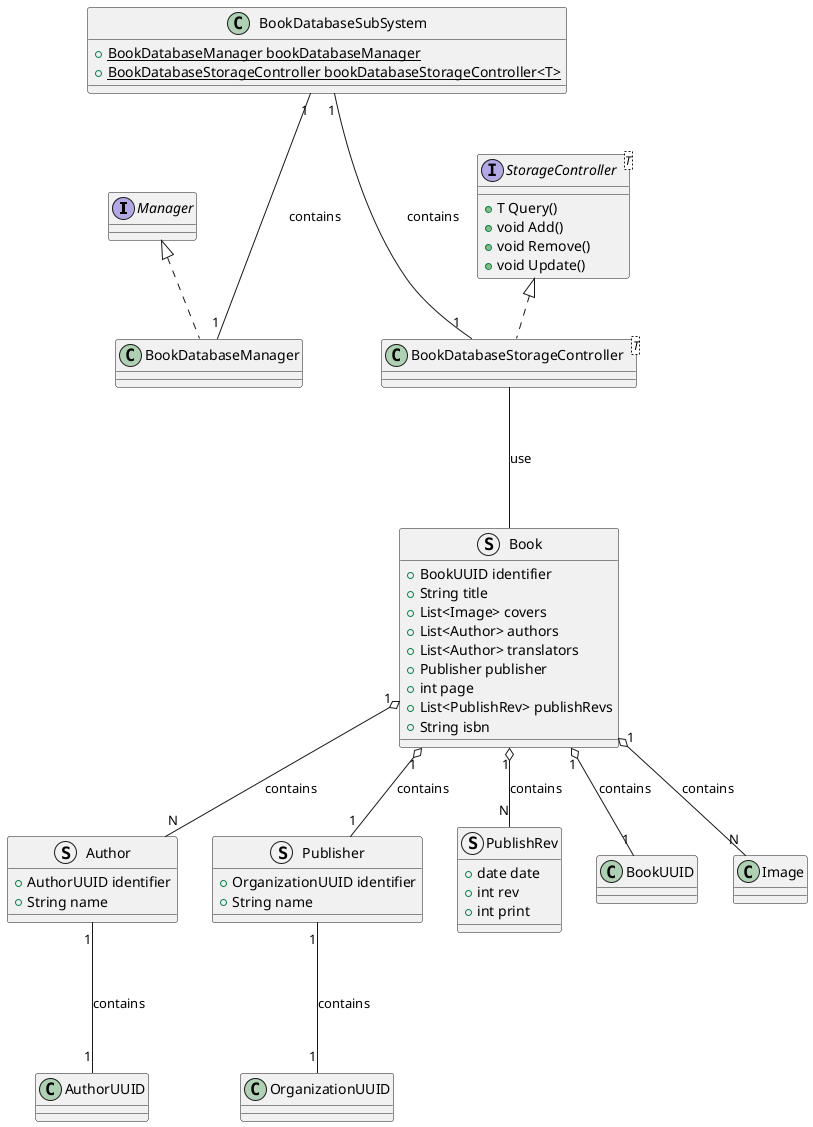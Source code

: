@startuml
Interface Manager
Interface StorageController<T> {
    + T Query()
    + void Add()
    + void Remove()
    + void Update()
}

struct Author {
    + AuthorUUID identifier
    + String name
}
Author "1" --- "1" AuthorUUID : contains

struct Publisher {
    + OrganizationUUID identifier
    + String name
}
Publisher "1" --- "1" OrganizationUUID : contains

struct PublishRev {
    + date date
    + int rev
    + int print
}

struct Book {
    + BookUUID identifier
    + String title
    + List<Image> covers
    + List<Author> authors
    + List<Author> translators
    + Publisher publisher
    + int page
    + List<PublishRev> publishRevs
    + String isbn
}
Book "1" o-- "1" BookUUID : contains
Book "1" o-- "N" Image : contains
Book "1" o-- "N" Author : contains
Book "1" o-- "1" Publisher : contains
Book "1" o-- "N" PublishRev : contains

' BookDatabaseSubSystem

class BookDatabaseManager implements Manager {}

class BookDatabaseStorageController<T> implements StorageController {}
BookDatabaseStorageController --- Book : use

class BookDatabaseSubSystem {
    + {static} BookDatabaseManager bookDatabaseManager
    + {static} BookDatabaseStorageController bookDatabaseStorageController<T>
}

BookDatabaseSubSystem "1" --- "1" BookDatabaseManager : contains
BookDatabaseSubSystem "1" --- "1" BookDatabaseStorageController : contains

@enduml
